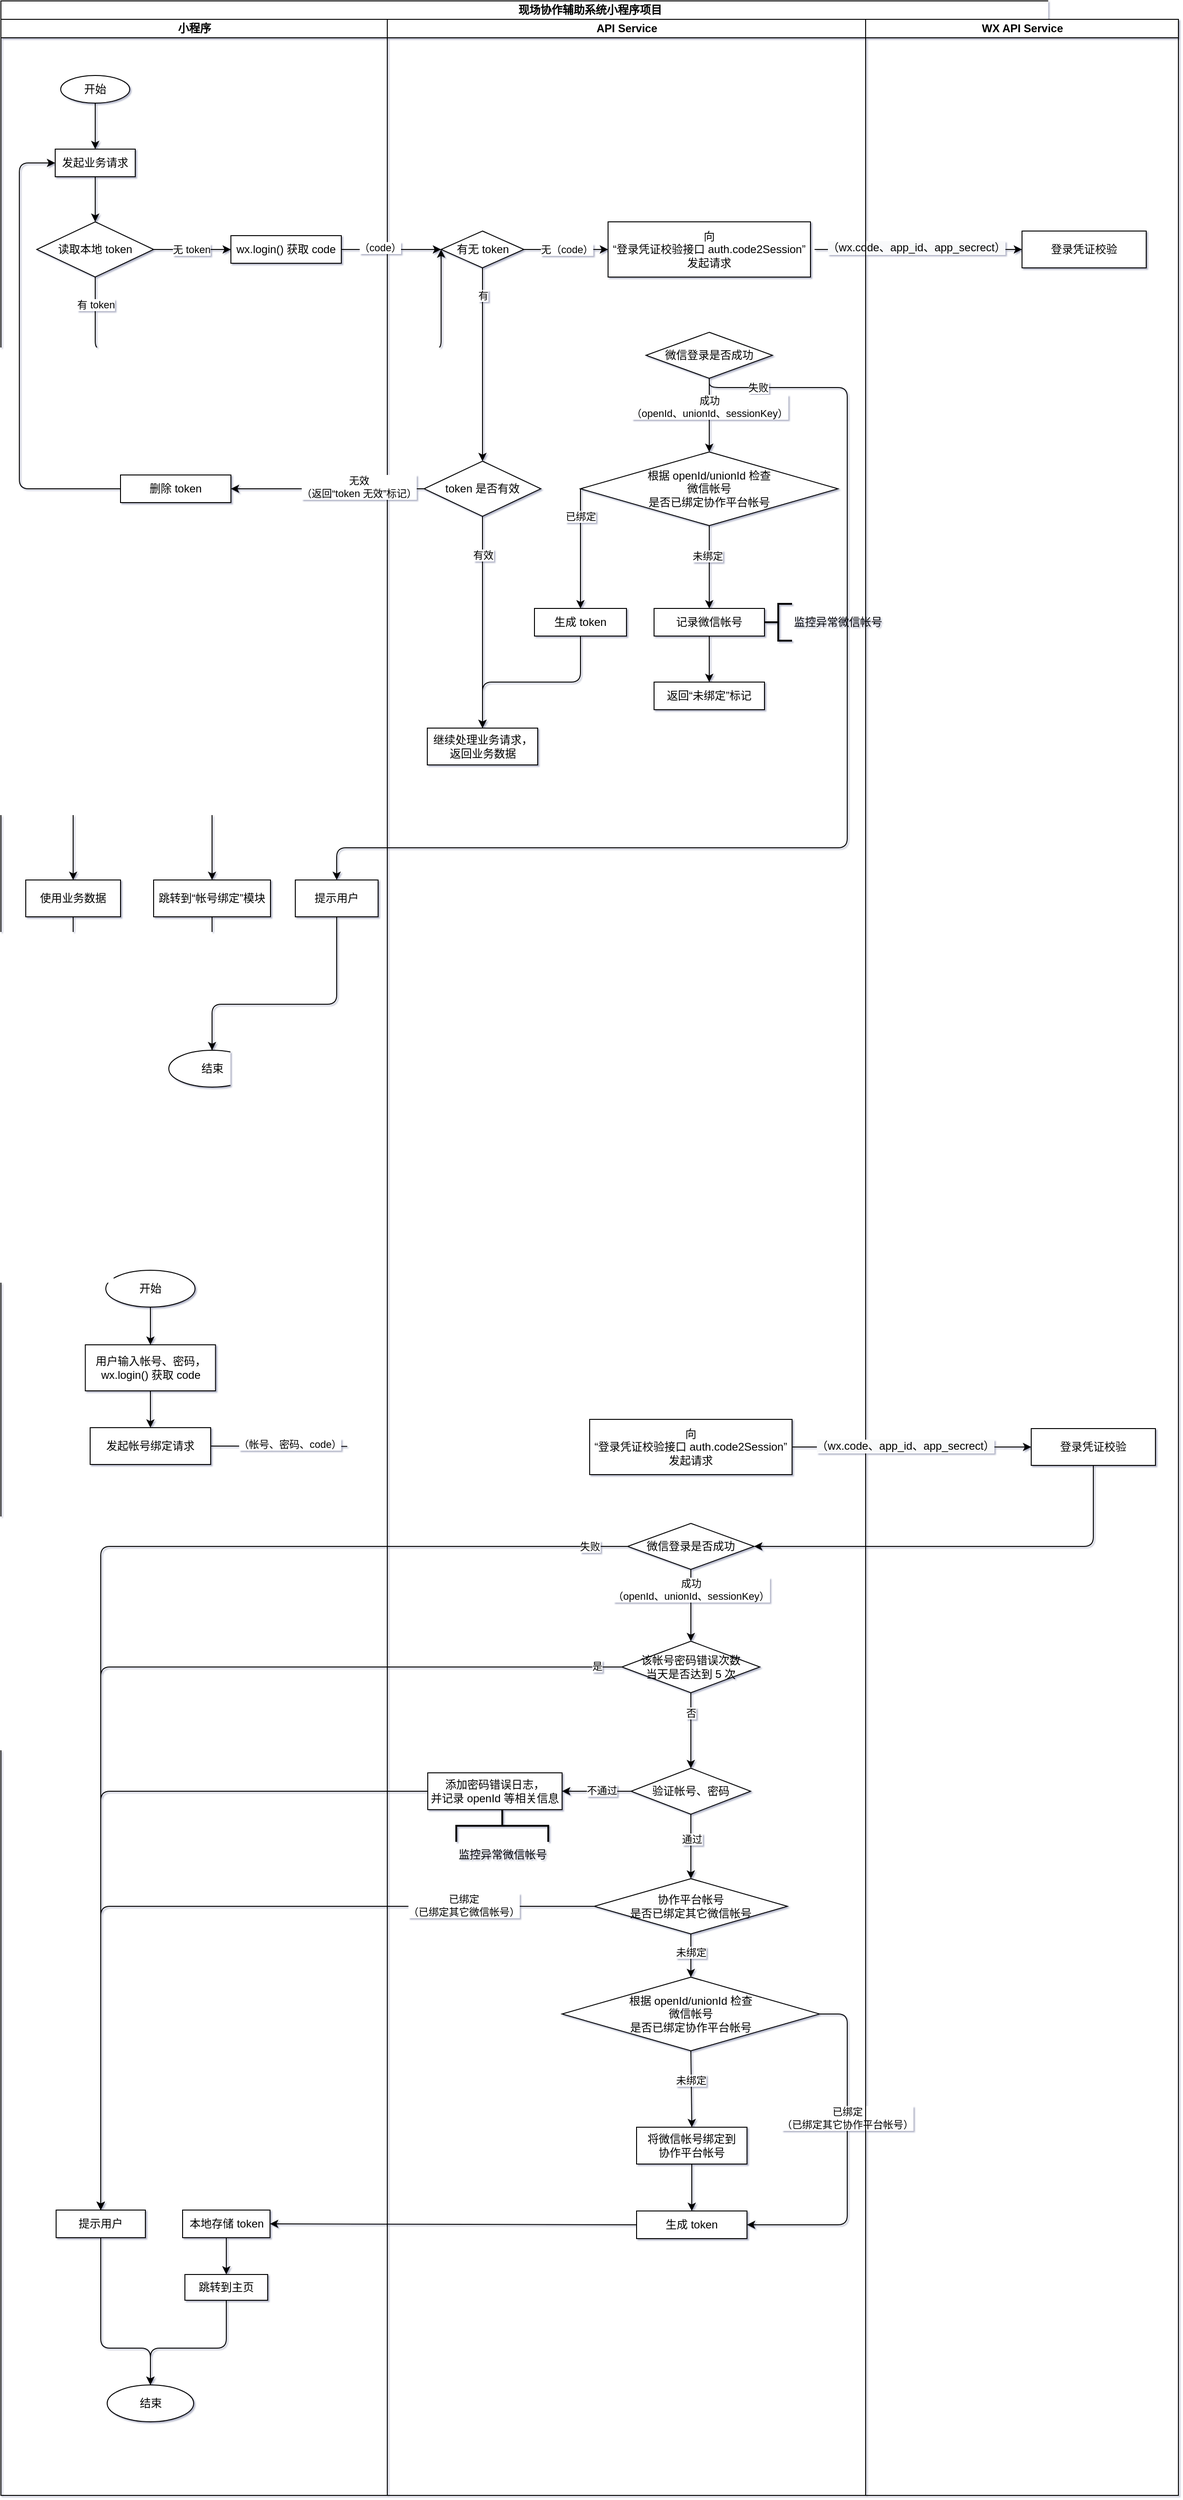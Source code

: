 <mxfile version="14.3.0" type="github"><diagram id="qEqpJyWe6qSXdvCc5dsq" name="Page-1"><mxGraphModel dx="1278" dy="4148" grid="1" gridSize="10" guides="1" tooltips="1" connect="1" arrows="1" fold="1" page="0" pageScale="1" pageWidth="827" pageHeight="1169" background="none" math="0" shadow="1"><root><mxCell id="0"/><mxCell id="1" parent="0"/><mxCell id="2wgI4SQvjtzoddSb3Q2e-1" value="现场协作辅助系统小程序项目" style="swimlane;html=1;childLayout=stackLayout;resizeParent=1;resizeParentMax=0;startSize=20;" parent="1" vertex="1"><mxGeometry x="80" y="-3430" width="1280" height="2710" as="geometry"><mxRectangle x="70" y="40" width="60" height="20" as="alternateBounds"/></mxGeometry></mxCell><mxCell id="2wgI4SQvjtzoddSb3Q2e-2" style="edgeStyle=orthogonalEdgeStyle;orthogonalLoop=1;jettySize=auto;html=1;entryX=0;entryY=0.5;entryDx=0;entryDy=0;exitX=0.5;exitY=1;exitDx=0;exitDy=0;" parent="2wgI4SQvjtzoddSb3Q2e-1" source="2wgI4SQvjtzoddSb3Q2e-14" target="ABkDZTBkbwptnZ93a3-r-1" edge="1"><mxGeometry relative="1" as="geometry"><Array as="points"><mxPoint x="103" y="380"/><mxPoint x="479" y="380"/></Array></mxGeometry></mxCell><mxCell id="2wgI4SQvjtzoddSb3Q2e-3" value="有 token" style="edgeLabel;html=1;align=center;verticalAlign=middle;resizable=0;points=[];" parent="2wgI4SQvjtzoddSb3Q2e-2" vertex="1" connectable="0"><mxGeometry x="-0.158" y="-2" relative="1" as="geometry"><mxPoint x="-158" y="-52" as="offset"/></mxGeometry></mxCell><mxCell id="2wgI4SQvjtzoddSb3Q2e-4" style="edgeStyle=orthogonalEdgeStyle;orthogonalLoop=1;jettySize=auto;html=1;exitX=1;exitY=0.5;exitDx=0;exitDy=0;entryX=0;entryY=0.5;entryDx=0;entryDy=0;" parent="2wgI4SQvjtzoddSb3Q2e-1" source="2wgI4SQvjtzoddSb3Q2e-48" target="2wgI4SQvjtzoddSb3Q2e-85" edge="1"><mxGeometry relative="1" as="geometry"/></mxCell><mxCell id="2wgI4SQvjtzoddSb3Q2e-5" value="&lt;span style=&quot;font-size: 12px ; background-color: rgb(248 , 249 , 250)&quot;&gt;（wx.code、app_id、app_secrect）&lt;/span&gt;" style="edgeLabel;html=1;align=center;verticalAlign=middle;resizable=0;points=[];" parent="2wgI4SQvjtzoddSb3Q2e-4" vertex="1" connectable="0"><mxGeometry x="-0.256" y="-1" relative="1" as="geometry"><mxPoint x="29" y="-3" as="offset"/></mxGeometry></mxCell><mxCell id="2wgI4SQvjtzoddSb3Q2e-6" style="edgeStyle=orthogonalEdgeStyle;orthogonalLoop=1;jettySize=auto;html=1;exitX=0.5;exitY=1;exitDx=0;exitDy=0;entryX=1;entryY=0.5;entryDx=0;entryDy=0;" parent="2wgI4SQvjtzoddSb3Q2e-1" source="2wgI4SQvjtzoddSb3Q2e-85" target="2wgI4SQvjtzoddSb3Q2e-79" edge="1"><mxGeometry relative="1" as="geometry"><mxPoint x="580" y="530" as="targetPoint"/></mxGeometry></mxCell><mxCell id="2wgI4SQvjtzoddSb3Q2e-7" style="edgeStyle=orthogonalEdgeStyle;orthogonalLoop=1;jettySize=auto;html=1;exitX=0.5;exitY=1;exitDx=0;exitDy=0;entryX=0.5;entryY=0;entryDx=0;entryDy=0;" parent="2wgI4SQvjtzoddSb3Q2e-1" source="2wgI4SQvjtzoddSb3Q2e-54" target="2wgI4SQvjtzoddSb3Q2e-19" edge="1"><mxGeometry relative="1" as="geometry"><Array as="points"><mxPoint x="750" y="870"/><mxPoint x="210" y="870"/></Array></mxGeometry></mxCell><mxCell id="2wgI4SQvjtzoddSb3Q2e-8" style="edgeStyle=orthogonalEdgeStyle;orthogonalLoop=1;jettySize=auto;html=1;exitX=0;exitY=0.5;exitDx=0;exitDy=0;entryX=0.5;entryY=0;entryDx=0;entryDy=0;" parent="2wgI4SQvjtzoddSb3Q2e-1" source="2wgI4SQvjtzoddSb3Q2e-57" target="2wgI4SQvjtzoddSb3Q2e-16" edge="1"><mxGeometry relative="1" as="geometry"/></mxCell><mxCell id="2wgI4SQvjtzoddSb3Q2e-9" style="edgeStyle=orthogonalEdgeStyle;jumpStyle=arc;jumpSize=10;orthogonalLoop=1;jettySize=auto;html=1;exitX=1;exitY=0.5;exitDx=0;exitDy=0;shadow=0;endArrow=classic;endFill=1;entryX=0;entryY=0.5;entryDx=0;entryDy=0;" parent="2wgI4SQvjtzoddSb3Q2e-1" source="2wgI4SQvjtzoddSb3Q2e-24" target="2wgI4SQvjtzoddSb3Q2e-58" edge="1"><mxGeometry relative="1" as="geometry"><mxPoint x="500" y="1570" as="targetPoint"/></mxGeometry></mxCell><mxCell id="2wgI4SQvjtzoddSb3Q2e-10" value="（帐号、密码、code）" style="edgeLabel;html=1;align=center;verticalAlign=middle;resizable=0;points=[];" parent="2wgI4SQvjtzoddSb3Q2e-9" vertex="1" connectable="0"><mxGeometry x="-0.244" y="2" relative="1" as="geometry"><mxPoint x="-70" as="offset"/></mxGeometry></mxCell><mxCell id="2wgI4SQvjtzoddSb3Q2e-11" value="小程序" style="swimlane;html=1;startSize=20;" parent="2wgI4SQvjtzoddSb3Q2e-1" vertex="1"><mxGeometry y="20" width="420" height="2690" as="geometry"/></mxCell><mxCell id="2wgI4SQvjtzoddSb3Q2e-12" style="edgeStyle=orthogonalEdgeStyle;orthogonalLoop=1;jettySize=auto;html=1;exitX=0.5;exitY=1;exitDx=0;exitDy=0;entryX=0.5;entryY=0;entryDx=0;entryDy=0;" parent="2wgI4SQvjtzoddSb3Q2e-11" source="2wgI4SQvjtzoddSb3Q2e-13" target="2wgI4SQvjtzoddSb3Q2e-21" edge="1"><mxGeometry relative="1" as="geometry"/></mxCell><mxCell id="2wgI4SQvjtzoddSb3Q2e-13" value="开始" style="ellipse;whiteSpace=wrap;html=1;" parent="2wgI4SQvjtzoddSb3Q2e-11" vertex="1"><mxGeometry x="65" y="61" width="75" height="30" as="geometry"/></mxCell><mxCell id="2wgI4SQvjtzoddSb3Q2e-14" value="读取本地&amp;nbsp;token" style="rhombus;whiteSpace=wrap;html=1;" parent="2wgI4SQvjtzoddSb3Q2e-11" vertex="1"><mxGeometry x="39" y="220" width="127" height="60" as="geometry"/></mxCell><mxCell id="2wgI4SQvjtzoddSb3Q2e-15" style="edgeStyle=orthogonalEdgeStyle;jumpStyle=arc;orthogonalLoop=1;jettySize=auto;html=1;exitX=0.5;exitY=1;exitDx=0;exitDy=0;entryX=0.5;entryY=0;entryDx=0;entryDy=0;" parent="2wgI4SQvjtzoddSb3Q2e-11" source="2wgI4SQvjtzoddSb3Q2e-16" target="2wgI4SQvjtzoddSb3Q2e-17" edge="1"><mxGeometry relative="1" as="geometry"><Array as="points"><mxPoint x="79" y="1070"/><mxPoint x="230" y="1070"/></Array></mxGeometry></mxCell><mxCell id="2wgI4SQvjtzoddSb3Q2e-16" value="使用业务数据" style="whiteSpace=wrap;html=1;" parent="2wgI4SQvjtzoddSb3Q2e-11" vertex="1"><mxGeometry x="27" y="935" width="103" height="40" as="geometry"/></mxCell><mxCell id="2wgI4SQvjtzoddSb3Q2e-17" value="结束" style="ellipse;whiteSpace=wrap;html=1;" parent="2wgI4SQvjtzoddSb3Q2e-11" vertex="1"><mxGeometry x="182.5" y="1120" width="94" height="40" as="geometry"/></mxCell><mxCell id="2wgI4SQvjtzoddSb3Q2e-18" style="edgeStyle=orthogonalEdgeStyle;jumpStyle=arc;orthogonalLoop=1;jettySize=auto;html=1;exitX=0.5;exitY=1;exitDx=0;exitDy=0;entryX=0.5;entryY=0;entryDx=0;entryDy=0;" parent="2wgI4SQvjtzoddSb3Q2e-11" source="2wgI4SQvjtzoddSb3Q2e-19" target="2wgI4SQvjtzoddSb3Q2e-17" edge="1"><mxGeometry relative="1" as="geometry"/></mxCell><mxCell id="2wgI4SQvjtzoddSb3Q2e-19" value="跳转到“帐号绑定”模块" style="whiteSpace=wrap;html=1;" parent="2wgI4SQvjtzoddSb3Q2e-11" vertex="1"><mxGeometry x="166" y="935" width="127" height="40" as="geometry"/></mxCell><mxCell id="2wgI4SQvjtzoddSb3Q2e-20" style="edgeStyle=orthogonalEdgeStyle;orthogonalLoop=1;jettySize=auto;html=1;exitX=0.5;exitY=1;exitDx=0;exitDy=0;entryX=0.5;entryY=0;entryDx=0;entryDy=0;" parent="2wgI4SQvjtzoddSb3Q2e-11" source="2wgI4SQvjtzoddSb3Q2e-21" target="2wgI4SQvjtzoddSb3Q2e-14" edge="1"><mxGeometry relative="1" as="geometry"><mxPoint x="102.5" y="150" as="targetPoint"/></mxGeometry></mxCell><mxCell id="2wgI4SQvjtzoddSb3Q2e-21" value="发起业务请求" style="whiteSpace=wrap;html=1;" parent="2wgI4SQvjtzoddSb3Q2e-11" vertex="1"><mxGeometry x="59" y="141" width="87" height="30" as="geometry"/></mxCell><mxCell id="2wgI4SQvjtzoddSb3Q2e-22" style="edgeStyle=orthogonalEdgeStyle;jumpStyle=arc;jumpSize=10;orthogonalLoop=1;jettySize=auto;html=1;exitX=0.5;exitY=1;exitDx=0;exitDy=0;entryX=0.5;entryY=0;entryDx=0;entryDy=0;shadow=0;endArrow=classic;endFill=1;" parent="2wgI4SQvjtzoddSb3Q2e-11" source="2wgI4SQvjtzoddSb3Q2e-23" target="2wgI4SQvjtzoddSb3Q2e-26" edge="1"><mxGeometry relative="1" as="geometry"/></mxCell><mxCell id="2wgI4SQvjtzoddSb3Q2e-23" value="开始" style="ellipse;whiteSpace=wrap;html=1;" parent="2wgI4SQvjtzoddSb3Q2e-11" vertex="1"><mxGeometry x="114" y="1359" width="97" height="40" as="geometry"/></mxCell><mxCell id="2wgI4SQvjtzoddSb3Q2e-24" value="发起帐号绑定请求" style="whiteSpace=wrap;html=1;" parent="2wgI4SQvjtzoddSb3Q2e-11" vertex="1"><mxGeometry x="97" y="1530" width="131" height="40" as="geometry"/></mxCell><mxCell id="2wgI4SQvjtzoddSb3Q2e-25" style="edgeStyle=orthogonalEdgeStyle;jumpStyle=arc;jumpSize=10;orthogonalLoop=1;jettySize=auto;html=1;exitX=0.5;exitY=1;exitDx=0;exitDy=0;entryX=0.5;entryY=0;entryDx=0;entryDy=0;shadow=0;endArrow=classic;endFill=1;" parent="2wgI4SQvjtzoddSb3Q2e-11" source="2wgI4SQvjtzoddSb3Q2e-26" target="2wgI4SQvjtzoddSb3Q2e-24" edge="1"><mxGeometry relative="1" as="geometry"/></mxCell><mxCell id="2wgI4SQvjtzoddSb3Q2e-26" value="用户输入帐号、密码，&lt;br&gt;wx.login() 获取 code" style="whiteSpace=wrap;html=1;" parent="2wgI4SQvjtzoddSb3Q2e-11" vertex="1"><mxGeometry x="91.75" y="1440" width="141.5" height="50" as="geometry"/></mxCell><mxCell id="2wgI4SQvjtzoddSb3Q2e-27" style="edgeStyle=orthogonalEdgeStyle;jumpStyle=arc;orthogonalLoop=1;jettySize=auto;html=1;exitX=0.5;exitY=1;exitDx=0;exitDy=0;entryX=0.5;entryY=0;entryDx=0;entryDy=0;" parent="2wgI4SQvjtzoddSb3Q2e-11" source="2wgI4SQvjtzoddSb3Q2e-28" target="2wgI4SQvjtzoddSb3Q2e-29" edge="1"><mxGeometry relative="1" as="geometry"><Array as="points"><mxPoint x="245" y="2530"/><mxPoint x="163" y="2530"/></Array></mxGeometry></mxCell><mxCell id="2wgI4SQvjtzoddSb3Q2e-28" value="跳转到主页" style="whiteSpace=wrap;html=1;" parent="2wgI4SQvjtzoddSb3Q2e-11" vertex="1"><mxGeometry x="200" y="2450" width="90" height="28" as="geometry"/></mxCell><mxCell id="2wgI4SQvjtzoddSb3Q2e-29" value="结束" style="ellipse;whiteSpace=wrap;html=1;" parent="2wgI4SQvjtzoddSb3Q2e-11" vertex="1"><mxGeometry x="115.5" y="2570" width="94" height="40" as="geometry"/></mxCell><mxCell id="2wgI4SQvjtzoddSb3Q2e-30" style="edgeStyle=orthogonalEdgeStyle;jumpStyle=arc;jumpSize=10;orthogonalLoop=1;jettySize=auto;html=1;exitX=0.5;exitY=1;exitDx=0;exitDy=0;entryX=0.5;entryY=0;entryDx=0;entryDy=0;shadow=0;endArrow=classic;endFill=1;" parent="2wgI4SQvjtzoddSb3Q2e-11" source="2wgI4SQvjtzoddSb3Q2e-31" target="2wgI4SQvjtzoddSb3Q2e-29" edge="1"><mxGeometry relative="1" as="geometry"><Array as="points"><mxPoint x="109" y="2530"/><mxPoint x="163" y="2530"/></Array></mxGeometry></mxCell><mxCell id="2wgI4SQvjtzoddSb3Q2e-31" value="提示用户" style="whiteSpace=wrap;html=1;" parent="2wgI4SQvjtzoddSb3Q2e-11" vertex="1"><mxGeometry x="60" y="2380" width="97" height="30" as="geometry"/></mxCell><mxCell id="2wgI4SQvjtzoddSb3Q2e-32" value="wx.login() 获取 code" style="whiteSpace=wrap;html=1;" parent="2wgI4SQvjtzoddSb3Q2e-11" vertex="1"><mxGeometry x="250" y="235" width="120" height="30" as="geometry"/></mxCell><mxCell id="2wgI4SQvjtzoddSb3Q2e-33" style="edgeStyle=orthogonalEdgeStyle;orthogonalLoop=1;jettySize=auto;html=1;entryX=0;entryY=0.5;entryDx=0;entryDy=0;exitX=1;exitY=0.5;exitDx=0;exitDy=0;" parent="2wgI4SQvjtzoddSb3Q2e-11" source="2wgI4SQvjtzoddSb3Q2e-14" target="2wgI4SQvjtzoddSb3Q2e-32" edge="1"><mxGeometry relative="1" as="geometry"><mxPoint x="166" y="215" as="targetPoint"/><mxPoint x="180" y="380" as="sourcePoint"/></mxGeometry></mxCell><mxCell id="2wgI4SQvjtzoddSb3Q2e-34" value="无 token&lt;br&gt;" style="edgeLabel;html=1;align=center;verticalAlign=middle;resizable=0;points=[];" parent="2wgI4SQvjtzoddSb3Q2e-33" vertex="1" connectable="0"><mxGeometry x="0.352" y="-2" relative="1" as="geometry"><mxPoint x="-16.5" y="-2" as="offset"/></mxGeometry></mxCell><mxCell id="2wgI4SQvjtzoddSb3Q2e-38" value="删除 token" style="whiteSpace=wrap;html=1;" parent="2wgI4SQvjtzoddSb3Q2e-11" vertex="1"><mxGeometry x="130" y="495" width="120" height="30" as="geometry"/></mxCell><mxCell id="2wgI4SQvjtzoddSb3Q2e-39" style="edgeStyle=orthogonalEdgeStyle;jumpStyle=arc;orthogonalLoop=1;jettySize=auto;html=1;exitX=0.5;exitY=1;exitDx=0;exitDy=0;entryX=0.5;entryY=0;entryDx=0;entryDy=0;" parent="2wgI4SQvjtzoddSb3Q2e-11" source="2wgI4SQvjtzoddSb3Q2e-40" target="2wgI4SQvjtzoddSb3Q2e-17" edge="1"><mxGeometry relative="1" as="geometry"><Array as="points"><mxPoint x="365" y="1070"/><mxPoint x="230" y="1070"/></Array></mxGeometry></mxCell><mxCell id="2wgI4SQvjtzoddSb3Q2e-40" value="提示用户" style="whiteSpace=wrap;html=1;" parent="2wgI4SQvjtzoddSb3Q2e-11" vertex="1"><mxGeometry x="320" y="935" width="90" height="40" as="geometry"/></mxCell><mxCell id="2wgI4SQvjtzoddSb3Q2e-42" style="edgeStyle=orthogonalEdgeStyle;jumpStyle=arc;orthogonalLoop=1;jettySize=auto;html=1;exitX=0.5;exitY=1;exitDx=0;exitDy=0;entryX=0.5;entryY=0;entryDx=0;entryDy=0;" parent="2wgI4SQvjtzoddSb3Q2e-11" source="2wgI4SQvjtzoddSb3Q2e-43" target="2wgI4SQvjtzoddSb3Q2e-28" edge="1"><mxGeometry relative="1" as="geometry"/></mxCell><mxCell id="2wgI4SQvjtzoddSb3Q2e-43" value="本地存储 token" style="whiteSpace=wrap;html=1;" parent="2wgI4SQvjtzoddSb3Q2e-11" vertex="1"><mxGeometry x="197.5" y="2380" width="95" height="30" as="geometry"/></mxCell><mxCell id="2wgI4SQvjtzoddSb3Q2e-104" style="edgeStyle=orthogonalEdgeStyle;jumpStyle=arc;orthogonalLoop=1;jettySize=auto;html=1;exitX=0;exitY=0.5;exitDx=0;exitDy=0;entryX=0;entryY=0.5;entryDx=0;entryDy=0;" parent="2wgI4SQvjtzoddSb3Q2e-11" source="2wgI4SQvjtzoddSb3Q2e-38" target="2wgI4SQvjtzoddSb3Q2e-21" edge="1"><mxGeometry relative="1" as="geometry"><Array as="points"><mxPoint x="20" y="510"/><mxPoint x="20" y="156"/></Array><mxPoint x="113.75" y="730" as="sourcePoint"/></mxGeometry></mxCell><mxCell id="2wgI4SQvjtzoddSb3Q2e-44" value="API Service" style="swimlane;html=1;startSize=20;" parent="2wgI4SQvjtzoddSb3Q2e-1" vertex="1"><mxGeometry x="420" y="20" width="520" height="2690" as="geometry"/></mxCell><mxCell id="2wgI4SQvjtzoddSb3Q2e-45" style="edgeStyle=orthogonalEdgeStyle;jumpStyle=arc;orthogonalLoop=1;jettySize=auto;html=1;entryX=0.5;entryY=0;entryDx=0;entryDy=0;exitX=0.5;exitY=1;exitDx=0;exitDy=0;" parent="2wgI4SQvjtzoddSb3Q2e-44" source="2wgI4SQvjtzoddSb3Q2e-47" target="2wgI4SQvjtzoddSb3Q2e-57" edge="1"><mxGeometry relative="1" as="geometry"><mxPoint x="70" y="340" as="sourcePoint"/></mxGeometry></mxCell><mxCell id="2wgI4SQvjtzoddSb3Q2e-46" value="有效" style="edgeLabel;html=1;align=center;verticalAlign=middle;resizable=0;points=[];" parent="2wgI4SQvjtzoddSb3Q2e-45" vertex="1" connectable="0"><mxGeometry x="-0.96" y="1" relative="1" as="geometry"><mxPoint x="-1" y="37.65" as="offset"/></mxGeometry></mxCell><mxCell id="2wgI4SQvjtzoddSb3Q2e-47" value="token 是否有效" style="rhombus;whiteSpace=wrap;html=1;" parent="2wgI4SQvjtzoddSb3Q2e-44" vertex="1"><mxGeometry x="40" y="480" width="127" height="60" as="geometry"/></mxCell><mxCell id="2wgI4SQvjtzoddSb3Q2e-48" value="向&lt;br&gt;“登录凭证校验接口 auth.code2Session”&lt;br&gt;发起请求" style="whiteSpace=wrap;html=1;" parent="2wgI4SQvjtzoddSb3Q2e-44" vertex="1"><mxGeometry x="240" y="220" width="220" height="60" as="geometry"/></mxCell><mxCell id="2wgI4SQvjtzoddSb3Q2e-49" style="edgeStyle=orthogonalEdgeStyle;orthogonalLoop=1;jettySize=auto;html=1;exitX=0;exitY=0.5;exitDx=0;exitDy=0;entryX=0.5;entryY=0;entryDx=0;entryDy=0;" parent="2wgI4SQvjtzoddSb3Q2e-44" source="2wgI4SQvjtzoddSb3Q2e-53" target="2wgI4SQvjtzoddSb3Q2e-56" edge="1"><mxGeometry relative="1" as="geometry"><mxPoint x="90" y="600" as="targetPoint"/><Array as="points"><mxPoint x="210" y="620"/><mxPoint x="210" y="620"/></Array></mxGeometry></mxCell><mxCell id="2wgI4SQvjtzoddSb3Q2e-50" value="已绑定" style="edgeLabel;html=1;align=center;verticalAlign=middle;resizable=0;points=[];" parent="2wgI4SQvjtzoddSb3Q2e-49" vertex="1" connectable="0"><mxGeometry x="0.173" y="-3" relative="1" as="geometry"><mxPoint x="3" y="-46" as="offset"/></mxGeometry></mxCell><mxCell id="2wgI4SQvjtzoddSb3Q2e-51" style="edgeStyle=orthogonalEdgeStyle;orthogonalLoop=1;jettySize=auto;html=1;exitX=0.5;exitY=1;exitDx=0;exitDy=0;entryX=0.5;entryY=0;entryDx=0;entryDy=0;" parent="2wgI4SQvjtzoddSb3Q2e-44" source="2wgI4SQvjtzoddSb3Q2e-53" target="2wgI4SQvjtzoddSb3Q2e-81" edge="1"><mxGeometry relative="1" as="geometry"><mxPoint x="350" y="640" as="targetPoint"/></mxGeometry></mxCell><mxCell id="2wgI4SQvjtzoddSb3Q2e-52" value="未绑定" style="edgeLabel;html=1;align=center;verticalAlign=middle;resizable=0;points=[];" parent="2wgI4SQvjtzoddSb3Q2e-51" vertex="1" connectable="0"><mxGeometry x="-0.267" y="-2" relative="1" as="geometry"><mxPoint as="offset"/></mxGeometry></mxCell><mxCell id="2wgI4SQvjtzoddSb3Q2e-53" value="&lt;span&gt;根据 openId/unionId 检查&lt;/span&gt;&lt;br&gt;&lt;span&gt;微信帐号&lt;/span&gt;&lt;br&gt;&lt;span&gt;是否已绑定协作平台帐号&lt;/span&gt;" style="rhombus;whiteSpace=wrap;html=1;" parent="2wgI4SQvjtzoddSb3Q2e-44" vertex="1"><mxGeometry x="210" y="470" width="280" height="80" as="geometry"/></mxCell><mxCell id="2wgI4SQvjtzoddSb3Q2e-54" value="返回“未绑定”标记" style="whiteSpace=wrap;html=1;" parent="2wgI4SQvjtzoddSb3Q2e-44" vertex="1"><mxGeometry x="290" y="720" width="120" height="30" as="geometry"/></mxCell><mxCell id="2wgI4SQvjtzoddSb3Q2e-55" style="edgeStyle=orthogonalEdgeStyle;orthogonalLoop=1;jettySize=auto;html=1;exitX=0.5;exitY=1;exitDx=0;exitDy=0;entryX=0.5;entryY=0;entryDx=0;entryDy=0;" parent="2wgI4SQvjtzoddSb3Q2e-44" source="2wgI4SQvjtzoddSb3Q2e-56" target="2wgI4SQvjtzoddSb3Q2e-57" edge="1"><mxGeometry relative="1" as="geometry"/></mxCell><mxCell id="2wgI4SQvjtzoddSb3Q2e-56" value="生成 token" style="whiteSpace=wrap;html=1;" parent="2wgI4SQvjtzoddSb3Q2e-44" vertex="1"><mxGeometry x="160" y="640" width="100" height="30" as="geometry"/></mxCell><mxCell id="2wgI4SQvjtzoddSb3Q2e-57" value="&lt;span&gt;继续处理业务请求，&lt;/span&gt;&lt;br&gt;&lt;span&gt;返回业务数据&lt;/span&gt;" style="whiteSpace=wrap;html=1;" parent="2wgI4SQvjtzoddSb3Q2e-44" vertex="1"><mxGeometry x="43.5" y="770" width="120" height="40" as="geometry"/></mxCell><mxCell id="2wgI4SQvjtzoddSb3Q2e-58" value="向&lt;br&gt;“登录凭证校验接口 auth.code2Session”&lt;br&gt;发起请求" style="whiteSpace=wrap;html=1;" parent="2wgI4SQvjtzoddSb3Q2e-44" vertex="1"><mxGeometry x="220" y="1521" width="220" height="60" as="geometry"/></mxCell><mxCell id="2wgI4SQvjtzoddSb3Q2e-59" style="edgeStyle=orthogonalEdgeStyle;jumpStyle=arc;jumpSize=10;orthogonalLoop=1;jettySize=auto;html=1;exitX=0.5;exitY=1;exitDx=0;exitDy=0;entryX=0.5;entryY=0;entryDx=0;entryDy=0;shadow=0;endArrow=classic;endFill=1;" parent="2wgI4SQvjtzoddSb3Q2e-44" source="2wgI4SQvjtzoddSb3Q2e-61" target="2wgI4SQvjtzoddSb3Q2e-63" edge="1"><mxGeometry relative="1" as="geometry"/></mxCell><mxCell id="2wgI4SQvjtzoddSb3Q2e-60" value="未绑定" style="edgeLabel;html=1;align=center;verticalAlign=middle;resizable=0;points=[];" parent="2wgI4SQvjtzoddSb3Q2e-59" vertex="1" connectable="0"><mxGeometry x="-0.163" relative="1" as="geometry"><mxPoint y="-3" as="offset"/></mxGeometry></mxCell><mxCell id="2wgI4SQvjtzoddSb3Q2e-61" value="&lt;span&gt;根据 openId/unionId 检查&lt;/span&gt;&lt;br&gt;&lt;span&gt;微信帐号&lt;/span&gt;&lt;br&gt;&lt;span&gt;是否已绑定协作平台帐号&lt;/span&gt;" style="rhombus;whiteSpace=wrap;html=1;" parent="2wgI4SQvjtzoddSb3Q2e-44" vertex="1"><mxGeometry x="190" y="2127" width="280" height="80" as="geometry"/></mxCell><mxCell id="2wgI4SQvjtzoddSb3Q2e-62" style="edgeStyle=orthogonalEdgeStyle;jumpStyle=arc;jumpSize=10;orthogonalLoop=1;jettySize=auto;html=1;exitX=0.5;exitY=1;exitDx=0;exitDy=0;entryX=0.5;entryY=0;entryDx=0;entryDy=0;shadow=0;endArrow=classic;endFill=1;" parent="2wgI4SQvjtzoddSb3Q2e-44" source="2wgI4SQvjtzoddSb3Q2e-63" target="2wgI4SQvjtzoddSb3Q2e-64" edge="1"><mxGeometry relative="1" as="geometry"><Array as="points"><mxPoint x="331" y="2330"/><mxPoint x="331" y="2330"/></Array></mxGeometry></mxCell><mxCell id="2wgI4SQvjtzoddSb3Q2e-63" value="将微信帐号绑定到&lt;br&gt;协作平台帐号" style="whiteSpace=wrap;html=1;" parent="2wgI4SQvjtzoddSb3Q2e-44" vertex="1"><mxGeometry x="271" y="2290" width="120" height="40" as="geometry"/></mxCell><mxCell id="2wgI4SQvjtzoddSb3Q2e-64" value="生成 token" style="whiteSpace=wrap;html=1;" parent="2wgI4SQvjtzoddSb3Q2e-44" vertex="1"><mxGeometry x="271" y="2381" width="120" height="30" as="geometry"/></mxCell><mxCell id="2wgI4SQvjtzoddSb3Q2e-65" style="edgeStyle=orthogonalEdgeStyle;jumpStyle=arc;jumpSize=10;orthogonalLoop=1;jettySize=auto;html=1;exitX=0.5;exitY=1;exitDx=0;exitDy=0;shadow=0;endArrow=classic;endFill=1;" parent="2wgI4SQvjtzoddSb3Q2e-44" source="2wgI4SQvjtzoddSb3Q2e-71" target="2wgI4SQvjtzoddSb3Q2e-73" edge="1"><mxGeometry relative="1" as="geometry"><mxPoint x="330" y="1956" as="sourcePoint"/></mxGeometry></mxCell><mxCell id="2wgI4SQvjtzoddSb3Q2e-66" value="通过" style="edgeLabel;html=1;align=center;verticalAlign=middle;resizable=0;points=[];" parent="2wgI4SQvjtzoddSb3Q2e-65" vertex="1" connectable="0"><mxGeometry x="-0.222" y="1" relative="1" as="geometry"><mxPoint as="offset"/></mxGeometry></mxCell><mxCell id="2wgI4SQvjtzoddSb3Q2e-67" value="否" style="edgeStyle=orthogonalEdgeStyle;orthogonalLoop=1;jettySize=auto;html=1;exitX=0.5;exitY=1;exitDx=0;exitDy=0;entryX=0.5;entryY=0;entryDx=0;entryDy=0;" parent="2wgI4SQvjtzoddSb3Q2e-44" source="2wgI4SQvjtzoddSb3Q2e-68" target="2wgI4SQvjtzoddSb3Q2e-71" edge="1"><mxGeometry x="-0.463" relative="1" as="geometry"><mxPoint x="330" y="1818" as="sourcePoint"/><mxPoint x="330" y="1900" as="targetPoint"/><mxPoint as="offset"/></mxGeometry></mxCell><mxCell id="2wgI4SQvjtzoddSb3Q2e-68" value="该帐号密码错误次数&lt;br&gt;当天是否达到 5 次" style="rhombus;whiteSpace=wrap;html=1;" parent="2wgI4SQvjtzoddSb3Q2e-44" vertex="1"><mxGeometry x="255" y="1762" width="150" height="56" as="geometry"/></mxCell><mxCell id="2wgI4SQvjtzoddSb3Q2e-69" style="edgeStyle=orthogonalEdgeStyle;jumpStyle=arc;orthogonalLoop=1;jettySize=auto;html=1;exitX=0;exitY=0.5;exitDx=0;exitDy=0;entryX=1;entryY=0.5;entryDx=0;entryDy=0;" parent="2wgI4SQvjtzoddSb3Q2e-44" source="2wgI4SQvjtzoddSb3Q2e-71" target="PpZlCCzMiIhiF1iXMbMz-3" edge="1"><mxGeometry relative="1" as="geometry"><mxPoint x="200" y="1925" as="targetPoint"/></mxGeometry></mxCell><mxCell id="2wgI4SQvjtzoddSb3Q2e-70" value="不通过" style="edgeLabel;html=1;align=center;verticalAlign=middle;resizable=0;points=[];" parent="2wgI4SQvjtzoddSb3Q2e-69" vertex="1" connectable="0"><mxGeometry x="-0.2" y="1" relative="1" as="geometry"><mxPoint x="-2" y="-2" as="offset"/></mxGeometry></mxCell><mxCell id="2wgI4SQvjtzoddSb3Q2e-71" value="验证帐号、密码" style="rhombus;whiteSpace=wrap;html=1;" parent="2wgI4SQvjtzoddSb3Q2e-44" vertex="1"><mxGeometry x="265" y="1900" width="130" height="50" as="geometry"/></mxCell><mxCell id="PpZlCCzMiIhiF1iXMbMz-2" value="&lt;font face=&quot;helvetica&quot;&gt;未绑定&lt;br&gt;&lt;/font&gt;" style="edgeStyle=orthogonalEdgeStyle;rounded=1;orthogonalLoop=1;jettySize=auto;html=1;exitX=0.5;exitY=1;exitDx=0;exitDy=0;entryX=0.5;entryY=0;entryDx=0;entryDy=0;" parent="2wgI4SQvjtzoddSb3Q2e-44" source="2wgI4SQvjtzoddSb3Q2e-73" target="2wgI4SQvjtzoddSb3Q2e-61" edge="1"><mxGeometry x="-0.149" relative="1" as="geometry"><mxPoint as="offset"/></mxGeometry></mxCell><mxCell id="2wgI4SQvjtzoddSb3Q2e-73" value="&lt;span&gt;协作平台帐号&lt;br&gt;是否已绑定其它微信帐号&lt;/span&gt;" style="rhombus;whiteSpace=wrap;html=1;" parent="2wgI4SQvjtzoddSb3Q2e-44" vertex="1"><mxGeometry x="225" y="2020" width="210" height="60" as="geometry"/></mxCell><mxCell id="2wgI4SQvjtzoddSb3Q2e-74" style="edgeStyle=orthogonalEdgeStyle;orthogonalLoop=1;jettySize=auto;html=1;exitX=0.5;exitY=1;exitDx=0;exitDy=0;entryX=0.5;entryY=0;entryDx=0;entryDy=0;" parent="2wgI4SQvjtzoddSb3Q2e-44" source="2wgI4SQvjtzoddSb3Q2e-76" target="2wgI4SQvjtzoddSb3Q2e-68" edge="1"><mxGeometry relative="1" as="geometry"><mxPoint x="350" y="1744" as="targetPoint"/></mxGeometry></mxCell><mxCell id="2wgI4SQvjtzoddSb3Q2e-75" value="成功&lt;br&gt;（openId、unionId、sessionKey）" style="edgeLabel;html=1;align=center;verticalAlign=middle;resizable=0;points=[];" parent="2wgI4SQvjtzoddSb3Q2e-74" vertex="1" connectable="0"><mxGeometry x="-0.433" relative="1" as="geometry"><mxPoint as="offset"/></mxGeometry></mxCell><mxCell id="2wgI4SQvjtzoddSb3Q2e-76" value="微信登录是否成功" style="rhombus;whiteSpace=wrap;html=1;" parent="2wgI4SQvjtzoddSb3Q2e-44" vertex="1"><mxGeometry x="261.25" y="1634" width="137.5" height="50" as="geometry"/></mxCell><mxCell id="2wgI4SQvjtzoddSb3Q2e-77" style="edgeStyle=orthogonalEdgeStyle;jumpStyle=arc;orthogonalLoop=1;jettySize=auto;html=1;exitX=0.5;exitY=1;exitDx=0;exitDy=0;entryX=0.5;entryY=0;entryDx=0;entryDy=0;" parent="2wgI4SQvjtzoddSb3Q2e-44" source="2wgI4SQvjtzoddSb3Q2e-79" target="2wgI4SQvjtzoddSb3Q2e-53" edge="1"><mxGeometry relative="1" as="geometry"/></mxCell><mxCell id="2wgI4SQvjtzoddSb3Q2e-78" value="成功&lt;br&gt;（openId、unionId、sessionKey）" style="edgeLabel;html=1;align=center;verticalAlign=middle;resizable=0;points=[];" parent="2wgI4SQvjtzoddSb3Q2e-77" vertex="1" connectable="0"><mxGeometry x="-0.36" relative="1" as="geometry"><mxPoint y="5" as="offset"/></mxGeometry></mxCell><mxCell id="2wgI4SQvjtzoddSb3Q2e-79" value="微信登录是否成功" style="rhombus;whiteSpace=wrap;html=1;" parent="2wgI4SQvjtzoddSb3Q2e-44" vertex="1"><mxGeometry x="281.25" y="340" width="137.5" height="50" as="geometry"/></mxCell><mxCell id="2wgI4SQvjtzoddSb3Q2e-80" style="edgeStyle=orthogonalEdgeStyle;jumpStyle=arc;orthogonalLoop=1;jettySize=auto;html=1;exitX=0.5;exitY=1;exitDx=0;exitDy=0;" parent="2wgI4SQvjtzoddSb3Q2e-44" source="2wgI4SQvjtzoddSb3Q2e-81" target="2wgI4SQvjtzoddSb3Q2e-54" edge="1"><mxGeometry relative="1" as="geometry"/></mxCell><mxCell id="2wgI4SQvjtzoddSb3Q2e-81" value="记录微信帐号" style="whiteSpace=wrap;html=1;" parent="2wgI4SQvjtzoddSb3Q2e-44" vertex="1"><mxGeometry x="290" y="640" width="120" height="30" as="geometry"/></mxCell><mxCell id="2wgI4SQvjtzoddSb3Q2e-82" value="监控异常微信帐号" style="strokeWidth=2;html=1;shape=mxgraph.flowchart.annotation_2;align=left;labelPosition=right;pointerEvents=1;" parent="2wgI4SQvjtzoddSb3Q2e-44" vertex="1"><mxGeometry x="410" y="635" width="30" height="40" as="geometry"/></mxCell><mxCell id="PpZlCCzMiIhiF1iXMbMz-3" value="添加密码错误日志，&lt;br&gt;并记录 openId 等相关信息" style="rounded=0;whiteSpace=wrap;html=1;" parent="2wgI4SQvjtzoddSb3Q2e-44" vertex="1"><mxGeometry x="44" y="1905" width="146" height="40" as="geometry"/></mxCell><mxCell id="PpZlCCzMiIhiF1iXMbMz-4" value="&lt;div style=&quot;&quot;&gt;&lt;span&gt;监控异常微信帐号&lt;/span&gt;&lt;br&gt;&lt;/div&gt;" style="strokeWidth=2;html=1;shape=mxgraph.flowchart.annotation_2;align=center;labelPosition=center;pointerEvents=1;direction=south;verticalLabelPosition=bottom;verticalAlign=top;" parent="2wgI4SQvjtzoddSb3Q2e-44" vertex="1"><mxGeometry x="75" y="1945" width="100" height="35" as="geometry"/></mxCell><mxCell id="ABkDZTBkbwptnZ93a3-r-3" value="有" style="edgeStyle=orthogonalEdgeStyle;rounded=0;orthogonalLoop=1;jettySize=auto;html=1;exitX=0.5;exitY=1;exitDx=0;exitDy=0;" parent="2wgI4SQvjtzoddSb3Q2e-44" source="ABkDZTBkbwptnZ93a3-r-1" target="2wgI4SQvjtzoddSb3Q2e-47" edge="1"><mxGeometry x="-0.714" relative="1" as="geometry"><mxPoint as="offset"/></mxGeometry></mxCell><mxCell id="jp_FDgTczPsbLGqXSA14-1" value="无（code）" style="edgeStyle=orthogonalEdgeStyle;rounded=0;orthogonalLoop=1;jettySize=auto;html=1;exitX=1;exitY=0.5;exitDx=0;exitDy=0;entryX=0;entryY=0.5;entryDx=0;entryDy=0;" parent="2wgI4SQvjtzoddSb3Q2e-44" source="ABkDZTBkbwptnZ93a3-r-1" target="2wgI4SQvjtzoddSb3Q2e-48" edge="1"><mxGeometry relative="1" as="geometry"/></mxCell><mxCell id="ABkDZTBkbwptnZ93a3-r-1" value="有无 token" style="rhombus;whiteSpace=wrap;html=1;" parent="2wgI4SQvjtzoddSb3Q2e-44" vertex="1"><mxGeometry x="58.5" y="230" width="90" height="40" as="geometry"/></mxCell><mxCell id="2wgI4SQvjtzoddSb3Q2e-98" value="&lt;span style=&quot;color: rgb(0 , 0 , 0) ; font-family: &amp;#34;helvetica&amp;#34; ; font-size: 11px ; font-style: normal ; font-weight: 400 ; letter-spacing: normal ; text-align: center ; text-indent: 0px ; text-transform: none ; word-spacing: 0px ; background-color: rgb(255 , 255 , 255) ; display: inline ; float: none&quot;&gt;已绑定&lt;/span&gt;&lt;br style=&quot;color: rgb(0 , 0 , 0) ; font-family: &amp;#34;helvetica&amp;#34; ; font-size: 11px ; font-style: normal ; font-weight: 400 ; letter-spacing: normal ; text-align: center ; text-indent: 0px ; text-transform: none ; word-spacing: 0px&quot;&gt;&lt;span style=&quot;color: rgb(0 , 0 , 0) ; font-family: &amp;#34;helvetica&amp;#34; ; font-size: 11px ; font-style: normal ; font-weight: 400 ; letter-spacing: normal ; text-align: center ; text-indent: 0px ; text-transform: none ; word-spacing: 0px ; background-color: rgb(255 , 255 , 255) ; display: inline ; float: none&quot;&gt;（已绑定其它协作平台帐号）&lt;/span&gt;" style="edgeStyle=orthogonalEdgeStyle;jumpStyle=arc;jumpSize=10;orthogonalLoop=1;jettySize=auto;html=1;exitX=1;exitY=0.5;exitDx=0;exitDy=0;shadow=0;endArrow=classic;endFill=1;entryX=1;entryY=0.5;entryDx=0;entryDy=0;" parent="2wgI4SQvjtzoddSb3Q2e-44" source="2wgI4SQvjtzoddSb3Q2e-61" target="2wgI4SQvjtzoddSb3Q2e-64" edge="1"><mxGeometry x="-0.223" relative="1" as="geometry"><mxPoint x="-9" y="2277" as="targetPoint"/><Array as="points"><mxPoint x="500" y="2167"/><mxPoint x="500" y="2396"/></Array><mxPoint as="offset"/></mxGeometry></mxCell><mxCell id="2wgI4SQvjtzoddSb3Q2e-84" value="WX API Service" style="swimlane;html=1;startSize=20;" parent="2wgI4SQvjtzoddSb3Q2e-1" vertex="1"><mxGeometry x="940" y="20" width="340" height="2690" as="geometry"/></mxCell><mxCell id="2wgI4SQvjtzoddSb3Q2e-85" value="登录凭证校验" style="whiteSpace=wrap;html=1;" parent="2wgI4SQvjtzoddSb3Q2e-84" vertex="1"><mxGeometry x="170" y="230" width="135" height="40" as="geometry"/></mxCell><mxCell id="2wgI4SQvjtzoddSb3Q2e-86" value="登录凭证校验" style="whiteSpace=wrap;html=1;" parent="2wgI4SQvjtzoddSb3Q2e-84" vertex="1"><mxGeometry x="180" y="1531" width="135" height="40" as="geometry"/></mxCell><mxCell id="2wgI4SQvjtzoddSb3Q2e-87" style="edgeStyle=orthogonalEdgeStyle;jumpStyle=arc;jumpSize=10;orthogonalLoop=1;jettySize=auto;html=1;exitX=1;exitY=0.5;exitDx=0;exitDy=0;entryX=0;entryY=0.5;entryDx=0;entryDy=0;shadow=0;endArrow=classic;endFill=1;" parent="2wgI4SQvjtzoddSb3Q2e-1" source="2wgI4SQvjtzoddSb3Q2e-58" target="2wgI4SQvjtzoddSb3Q2e-86" edge="1"><mxGeometry relative="1" as="geometry"/></mxCell><mxCell id="2wgI4SQvjtzoddSb3Q2e-88" value="&lt;span style=&quot;font-size: 12px ; background-color: rgb(248 , 249 , 250)&quot;&gt;（wx.code、app_id、app_secrect）&lt;/span&gt;" style="edgeLabel;html=1;align=center;verticalAlign=middle;resizable=0;points=[];" parent="2wgI4SQvjtzoddSb3Q2e-87" vertex="1" connectable="0"><mxGeometry x="-0.288" y="1" relative="1" as="geometry"><mxPoint x="30" as="offset"/></mxGeometry></mxCell><mxCell id="2wgI4SQvjtzoddSb3Q2e-89" style="edgeStyle=orthogonalEdgeStyle;jumpStyle=arc;jumpSize=10;orthogonalLoop=1;jettySize=auto;html=1;exitX=0.5;exitY=1;exitDx=0;exitDy=0;shadow=0;endArrow=classic;endFill=1;entryX=1;entryY=0.5;entryDx=0;entryDy=0;" parent="2wgI4SQvjtzoddSb3Q2e-1" source="2wgI4SQvjtzoddSb3Q2e-86" target="2wgI4SQvjtzoddSb3Q2e-76" edge="1"><mxGeometry relative="1" as="geometry"><mxPoint x="900" y="1804" as="targetPoint"/></mxGeometry></mxCell><mxCell id="2wgI4SQvjtzoddSb3Q2e-90" style="edgeStyle=orthogonalEdgeStyle;jumpStyle=arc;jumpSize=10;orthogonalLoop=1;jettySize=auto;html=1;exitX=0;exitY=0.5;exitDx=0;exitDy=0;entryX=1;entryY=0.5;entryDx=0;entryDy=0;shadow=0;endArrow=classic;endFill=1;" parent="2wgI4SQvjtzoddSb3Q2e-1" source="2wgI4SQvjtzoddSb3Q2e-64" target="2wgI4SQvjtzoddSb3Q2e-43" edge="1"><mxGeometry relative="1" as="geometry"/></mxCell><mxCell id="2wgI4SQvjtzoddSb3Q2e-91" style="edgeStyle=orthogonalEdgeStyle;jumpStyle=arc;jumpSize=10;orthogonalLoop=1;jettySize=auto;html=1;shadow=0;endArrow=classic;endFill=1;entryX=0.5;entryY=0;entryDx=0;entryDy=0;exitX=0;exitY=0.5;exitDx=0;exitDy=0;" parent="2wgI4SQvjtzoddSb3Q2e-1" source="PpZlCCzMiIhiF1iXMbMz-3" target="2wgI4SQvjtzoddSb3Q2e-31" edge="1"><mxGeometry relative="1" as="geometry"><mxPoint x="440" y="1945" as="sourcePoint"/><mxPoint x="30" y="2160" as="targetPoint"/><Array as="points"><mxPoint x="109" y="1945"/></Array></mxGeometry></mxCell><mxCell id="2wgI4SQvjtzoddSb3Q2e-92" style="edgeStyle=orthogonalEdgeStyle;orthogonalLoop=1;jettySize=auto;html=1;exitX=1;exitY=0.5;exitDx=0;exitDy=0;entryX=0;entryY=0.5;entryDx=0;entryDy=0;" parent="2wgI4SQvjtzoddSb3Q2e-1" source="2wgI4SQvjtzoddSb3Q2e-32" target="ABkDZTBkbwptnZ93a3-r-1" edge="1"><mxGeometry relative="1" as="geometry"/></mxCell><mxCell id="2wgI4SQvjtzoddSb3Q2e-93" value="（code）" style="edgeLabel;html=1;align=center;verticalAlign=middle;resizable=0;points=[];" parent="2wgI4SQvjtzoddSb3Q2e-92" vertex="1" connectable="0"><mxGeometry x="-0.236" y="2" relative="1" as="geometry"><mxPoint as="offset"/></mxGeometry></mxCell><mxCell id="2wgI4SQvjtzoddSb3Q2e-94" style="edgeStyle=orthogonalEdgeStyle;orthogonalLoop=1;jettySize=auto;html=1;entryX=0.5;entryY=0;entryDx=0;entryDy=0;exitX=0;exitY=0.5;exitDx=0;exitDy=0;" parent="2wgI4SQvjtzoddSb3Q2e-1" source="2wgI4SQvjtzoddSb3Q2e-68" target="2wgI4SQvjtzoddSb3Q2e-31" edge="1"><mxGeometry relative="1" as="geometry"><mxPoint x="730" y="1838" as="sourcePoint"/></mxGeometry></mxCell><mxCell id="2wgI4SQvjtzoddSb3Q2e-95" value="是" style="edgeLabel;html=1;align=center;verticalAlign=middle;resizable=0;points=[];" parent="2wgI4SQvjtzoddSb3Q2e-94" vertex="1" connectable="0"><mxGeometry x="-0.901" y="-1" relative="1" as="geometry"><mxPoint x="30" as="offset"/></mxGeometry></mxCell><mxCell id="2wgI4SQvjtzoddSb3Q2e-96" style="edgeStyle=orthogonalEdgeStyle;orthogonalLoop=1;jettySize=auto;html=1;exitX=0;exitY=0.5;exitDx=0;exitDy=0;entryX=0.5;entryY=0;entryDx=0;entryDy=0;" parent="2wgI4SQvjtzoddSb3Q2e-1" source="2wgI4SQvjtzoddSb3Q2e-73" target="2wgI4SQvjtzoddSb3Q2e-31" edge="1"><mxGeometry relative="1" as="geometry"/></mxCell><mxCell id="2wgI4SQvjtzoddSb3Q2e-97" value="已绑定&lt;br&gt;（已绑定其它微信帐号）" style="edgeLabel;html=1;align=center;verticalAlign=middle;resizable=0;points=[];" parent="2wgI4SQvjtzoddSb3Q2e-96" vertex="1" connectable="0"><mxGeometry x="-0.936" y="1" relative="1" as="geometry"><mxPoint x="-115" y="-2" as="offset"/></mxGeometry></mxCell><mxCell id="2wgI4SQvjtzoddSb3Q2e-100" value="失败" style="edgeStyle=orthogonalEdgeStyle;orthogonalLoop=1;jettySize=auto;html=1;entryX=0.5;entryY=0;entryDx=0;entryDy=0;rounded=1;exitX=0;exitY=0.5;exitDx=0;exitDy=0;" parent="2wgI4SQvjtzoddSb3Q2e-1" source="2wgI4SQvjtzoddSb3Q2e-76" target="2wgI4SQvjtzoddSb3Q2e-31" edge="1"><mxGeometry x="-0.936" relative="1" as="geometry"><mxPoint x="590" y="1680" as="sourcePoint"/><mxPoint as="offset"/></mxGeometry></mxCell><mxCell id="2wgI4SQvjtzoddSb3Q2e-102" style="edgeStyle=orthogonalEdgeStyle;jumpStyle=arc;orthogonalLoop=1;jettySize=auto;html=1;exitX=0;exitY=0.5;exitDx=0;exitDy=0;entryX=1;entryY=0.5;entryDx=0;entryDy=0;" parent="2wgI4SQvjtzoddSb3Q2e-1" source="2wgI4SQvjtzoddSb3Q2e-47" target="2wgI4SQvjtzoddSb3Q2e-38" edge="1"><mxGeometry relative="1" as="geometry"/></mxCell><mxCell id="2wgI4SQvjtzoddSb3Q2e-103" value="无效&lt;br&gt;（返回“token 无效”标记）" style="edgeLabel;html=1;align=center;verticalAlign=middle;resizable=0;points=[];" parent="2wgI4SQvjtzoddSb3Q2e-102" vertex="1" connectable="0"><mxGeometry x="-0.798" y="-2" relative="1" as="geometry"><mxPoint x="-50" as="offset"/></mxGeometry></mxCell><mxCell id="2wgI4SQvjtzoddSb3Q2e-106" style="edgeStyle=orthogonalEdgeStyle;jumpStyle=arc;orthogonalLoop=1;jettySize=auto;html=1;exitX=0.5;exitY=1;exitDx=0;exitDy=0;entryX=0.5;entryY=0;entryDx=0;entryDy=0;" parent="2wgI4SQvjtzoddSb3Q2e-1" source="2wgI4SQvjtzoddSb3Q2e-79" target="2wgI4SQvjtzoddSb3Q2e-40" edge="1"><mxGeometry relative="1" as="geometry"><Array as="points"><mxPoint x="770" y="420"/><mxPoint x="920" y="420"/><mxPoint x="920" y="920"/><mxPoint x="365" y="920"/></Array></mxGeometry></mxCell><mxCell id="2wgI4SQvjtzoddSb3Q2e-107" value="失败" style="edgeLabel;html=1;align=center;verticalAlign=middle;resizable=0;points=[];" parent="2wgI4SQvjtzoddSb3Q2e-106" vertex="1" connectable="0"><mxGeometry x="-0.899" relative="1" as="geometry"><mxPoint as="offset"/></mxGeometry></mxCell></root></mxGraphModel></diagram></mxfile>